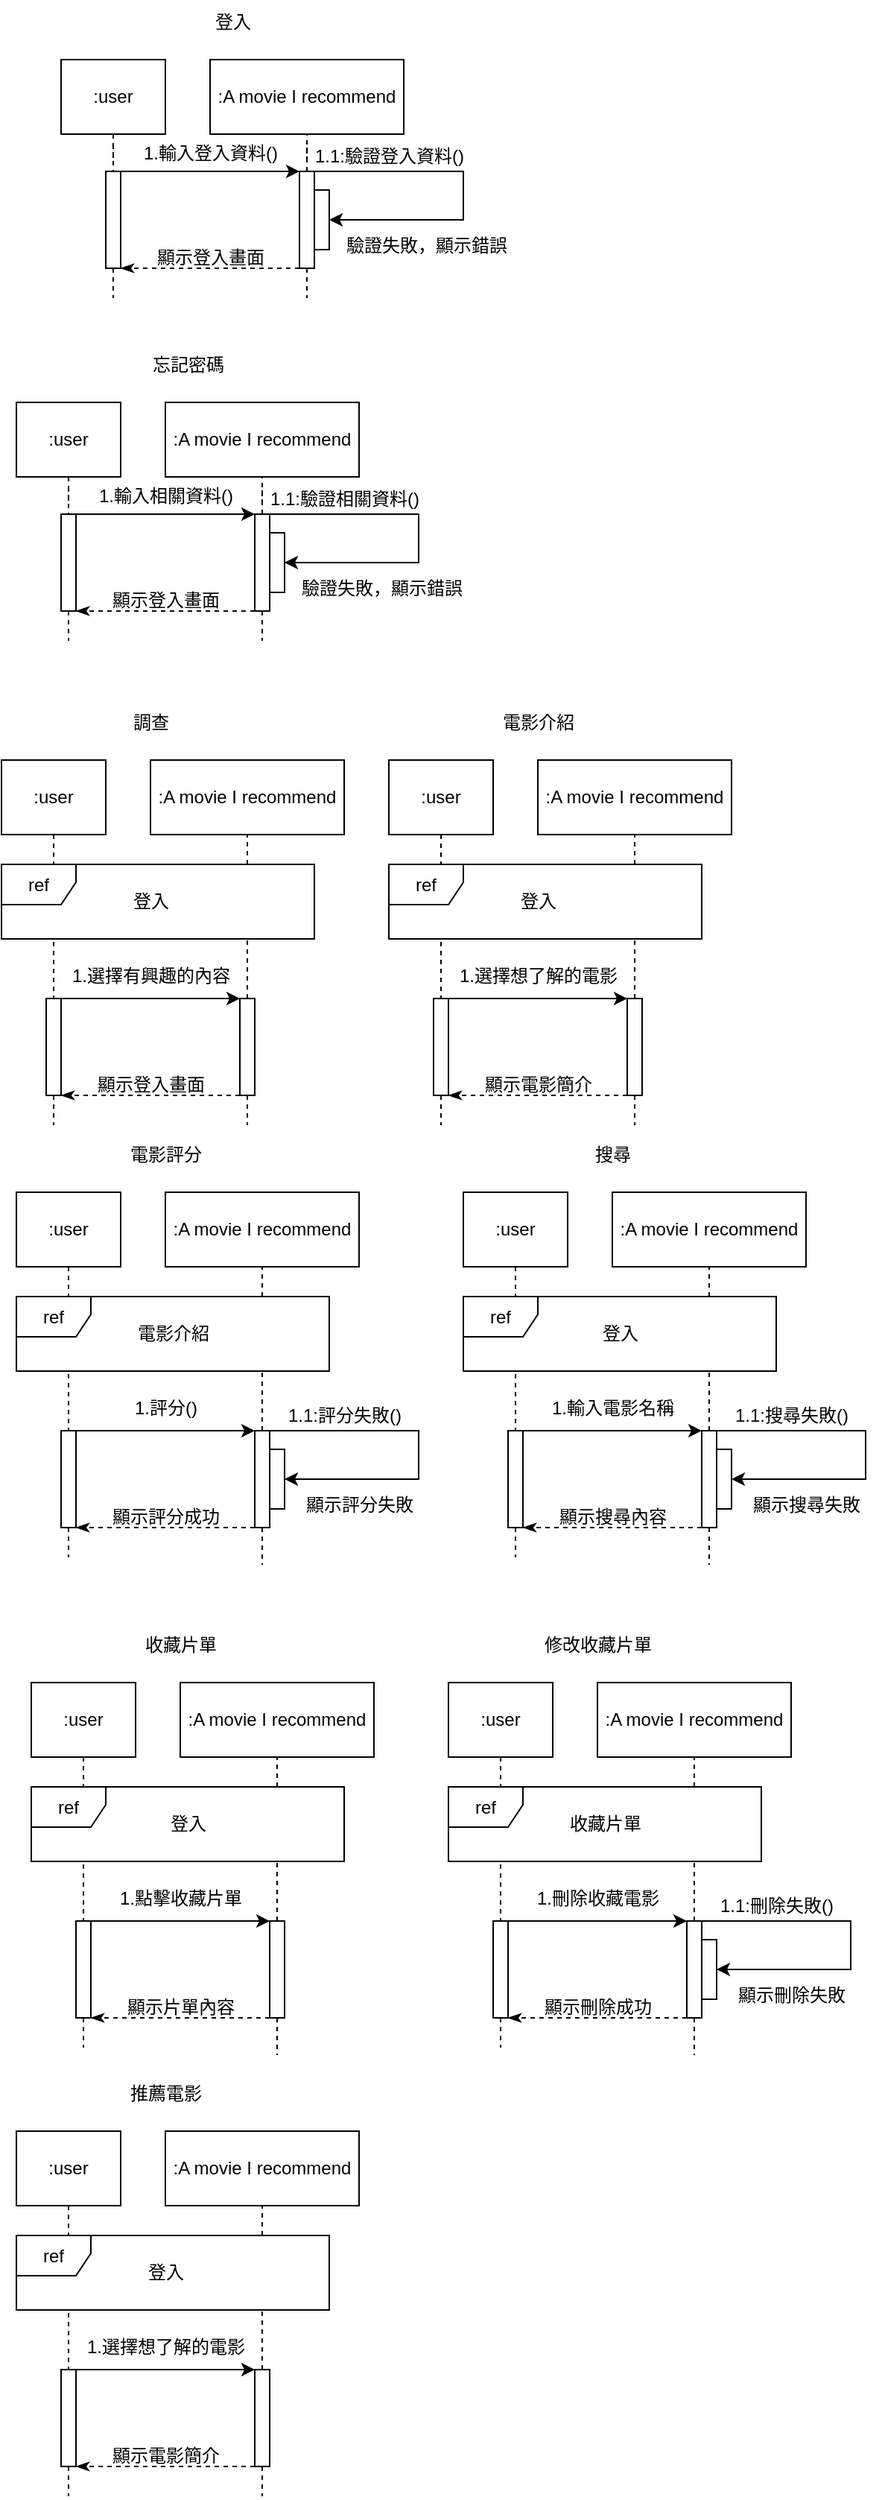 <mxfile version="21.2.9" type="device">
  <diagram name="第 1 页" id="RPAbgYyNTBZNZ0dmnmit">
    <mxGraphModel dx="794" dy="365" grid="1" gridSize="10" guides="1" tooltips="1" connect="1" arrows="1" fold="1" page="1" pageScale="1" pageWidth="827" pageHeight="1169" background="#ffffff" math="0" shadow="0">
      <root>
        <mxCell id="0" />
        <mxCell id="1" parent="0" />
        <mxCell id="z5NDuvWsWO1-TL54TPpJ-6" value="" style="edgeStyle=orthogonalEdgeStyle;rounded=0;orthogonalLoop=1;jettySize=auto;html=1;dashed=1;endArrow=none;endFill=0;" parent="1" source="z5NDuvWsWO1-TL54TPpJ-1" target="z5NDuvWsWO1-TL54TPpJ-5" edge="1">
          <mxGeometry relative="1" as="geometry" />
        </mxCell>
        <mxCell id="z5NDuvWsWO1-TL54TPpJ-1" value=":user" style="rounded=0;whiteSpace=wrap;html=1;" parent="1" vertex="1">
          <mxGeometry x="210" y="120" width="70" height="50" as="geometry" />
        </mxCell>
        <mxCell id="z5NDuvWsWO1-TL54TPpJ-4" value=":A movie I recommend" style="rounded=0;whiteSpace=wrap;html=1;" parent="1" vertex="1">
          <mxGeometry x="310" y="120" width="130" height="50" as="geometry" />
        </mxCell>
        <mxCell id="z5NDuvWsWO1-TL54TPpJ-10" value="" style="edgeStyle=orthogonalEdgeStyle;rounded=0;orthogonalLoop=1;jettySize=auto;html=1;dashed=1;endArrow=none;endFill=0;" parent="1" source="z5NDuvWsWO1-TL54TPpJ-5" edge="1">
          <mxGeometry relative="1" as="geometry">
            <mxPoint x="245" y="280" as="targetPoint" />
          </mxGeometry>
        </mxCell>
        <mxCell id="z5NDuvWsWO1-TL54TPpJ-14" style="edgeStyle=orthogonalEdgeStyle;rounded=0;orthogonalLoop=1;jettySize=auto;html=1;exitX=1;exitY=0;exitDx=0;exitDy=0;entryX=0;entryY=0;entryDx=0;entryDy=0;" parent="1" source="z5NDuvWsWO1-TL54TPpJ-5" target="z5NDuvWsWO1-TL54TPpJ-12" edge="1">
          <mxGeometry relative="1" as="geometry">
            <Array as="points">
              <mxPoint x="310" y="195" />
              <mxPoint x="310" y="195" />
            </Array>
          </mxGeometry>
        </mxCell>
        <mxCell id="z5NDuvWsWO1-TL54TPpJ-5" value="" style="rounded=0;whiteSpace=wrap;html=1;" parent="1" vertex="1">
          <mxGeometry x="240" y="195" width="10" height="65" as="geometry" />
        </mxCell>
        <mxCell id="z5NDuvWsWO1-TL54TPpJ-11" value="" style="edgeStyle=orthogonalEdgeStyle;rounded=0;orthogonalLoop=1;jettySize=auto;html=1;dashed=1;endArrow=none;endFill=0;" parent="1" source="z5NDuvWsWO1-TL54TPpJ-12" edge="1">
          <mxGeometry relative="1" as="geometry">
            <mxPoint x="375" y="280" as="targetPoint" />
          </mxGeometry>
        </mxCell>
        <mxCell id="z5NDuvWsWO1-TL54TPpJ-13" value="" style="edgeStyle=orthogonalEdgeStyle;rounded=0;orthogonalLoop=1;jettySize=auto;html=1;dashed=1;endArrow=none;endFill=0;" parent="1" source="z5NDuvWsWO1-TL54TPpJ-12" target="z5NDuvWsWO1-TL54TPpJ-4" edge="1">
          <mxGeometry relative="1" as="geometry" />
        </mxCell>
        <mxCell id="z5NDuvWsWO1-TL54TPpJ-18" style="edgeStyle=orthogonalEdgeStyle;rounded=0;orthogonalLoop=1;jettySize=auto;html=1;exitX=1;exitY=0;exitDx=0;exitDy=0;entryX=1;entryY=0.5;entryDx=0;entryDy=0;" parent="1" source="z5NDuvWsWO1-TL54TPpJ-12" target="z5NDuvWsWO1-TL54TPpJ-17" edge="1">
          <mxGeometry relative="1" as="geometry">
            <Array as="points">
              <mxPoint x="480" y="195" />
              <mxPoint x="480" y="228" />
            </Array>
          </mxGeometry>
        </mxCell>
        <mxCell id="z5NDuvWsWO1-TL54TPpJ-21" style="edgeStyle=orthogonalEdgeStyle;rounded=0;orthogonalLoop=1;jettySize=auto;html=1;exitX=0;exitY=1;exitDx=0;exitDy=0;entryX=1;entryY=1;entryDx=0;entryDy=0;dashed=1;endArrow=classicThin;endFill=1;" parent="1" source="z5NDuvWsWO1-TL54TPpJ-12" target="z5NDuvWsWO1-TL54TPpJ-5" edge="1">
          <mxGeometry relative="1" as="geometry">
            <mxPoint x="270.0" y="330" as="sourcePoint" />
            <Array as="points">
              <mxPoint x="320" y="260" />
              <mxPoint x="320" y="260" />
            </Array>
          </mxGeometry>
        </mxCell>
        <mxCell id="z5NDuvWsWO1-TL54TPpJ-12" value="" style="rounded=0;whiteSpace=wrap;html=1;" parent="1" vertex="1">
          <mxGeometry x="370" y="195" width="10" height="65" as="geometry" />
        </mxCell>
        <mxCell id="z5NDuvWsWO1-TL54TPpJ-16" value="1.輸入登入資料()" style="text;html=1;align=center;verticalAlign=middle;resizable=0;points=[];autosize=1;strokeColor=none;fillColor=none;" parent="1" vertex="1">
          <mxGeometry x="255" y="168" width="110" height="30" as="geometry" />
        </mxCell>
        <mxCell id="z5NDuvWsWO1-TL54TPpJ-17" value="" style="rounded=0;whiteSpace=wrap;html=1;" parent="1" vertex="1">
          <mxGeometry x="380" y="207.5" width="10" height="40" as="geometry" />
        </mxCell>
        <mxCell id="z5NDuvWsWO1-TL54TPpJ-19" value="1.1:驗證登入資料()" style="text;html=1;align=center;verticalAlign=middle;resizable=0;points=[];autosize=1;strokeColor=none;fillColor=none;" parent="1" vertex="1">
          <mxGeometry x="370" y="170" width="120" height="30" as="geometry" />
        </mxCell>
        <mxCell id="z5NDuvWsWO1-TL54TPpJ-20" value="驗證失敗，顯示錯誤" style="text;html=1;align=center;verticalAlign=middle;resizable=0;points=[];autosize=1;strokeColor=none;fillColor=none;" parent="1" vertex="1">
          <mxGeometry x="390" y="230" width="130" height="30" as="geometry" />
        </mxCell>
        <mxCell id="z5NDuvWsWO1-TL54TPpJ-25" value="顯示登入畫面" style="text;html=1;align=center;verticalAlign=middle;resizable=0;points=[];autosize=1;strokeColor=none;fillColor=none;" parent="1" vertex="1">
          <mxGeometry x="260" y="238" width="100" height="30" as="geometry" />
        </mxCell>
        <mxCell id="z5NDuvWsWO1-TL54TPpJ-26" value="登入" style="text;html=1;align=center;verticalAlign=middle;resizable=0;points=[];autosize=1;strokeColor=none;fillColor=none;" parent="1" vertex="1">
          <mxGeometry x="300" y="80" width="50" height="30" as="geometry" />
        </mxCell>
        <mxCell id="z5NDuvWsWO1-TL54TPpJ-27" value="" style="edgeStyle=orthogonalEdgeStyle;rounded=0;orthogonalLoop=1;jettySize=auto;html=1;dashed=1;endArrow=none;endFill=0;" parent="1" source="z5NDuvWsWO1-TL54TPpJ-28" target="z5NDuvWsWO1-TL54TPpJ-32" edge="1">
          <mxGeometry relative="1" as="geometry" />
        </mxCell>
        <mxCell id="z5NDuvWsWO1-TL54TPpJ-28" value=":user" style="rounded=0;whiteSpace=wrap;html=1;" parent="1" vertex="1">
          <mxGeometry x="180" y="350" width="70" height="50" as="geometry" />
        </mxCell>
        <mxCell id="z5NDuvWsWO1-TL54TPpJ-29" value=":A movie I recommend" style="rounded=0;whiteSpace=wrap;html=1;" parent="1" vertex="1">
          <mxGeometry x="280" y="350" width="130" height="50" as="geometry" />
        </mxCell>
        <mxCell id="z5NDuvWsWO1-TL54TPpJ-30" value="" style="edgeStyle=orthogonalEdgeStyle;rounded=0;orthogonalLoop=1;jettySize=auto;html=1;dashed=1;endArrow=none;endFill=0;" parent="1" source="z5NDuvWsWO1-TL54TPpJ-32" edge="1">
          <mxGeometry relative="1" as="geometry">
            <mxPoint x="215" y="510" as="targetPoint" />
          </mxGeometry>
        </mxCell>
        <mxCell id="z5NDuvWsWO1-TL54TPpJ-31" style="edgeStyle=orthogonalEdgeStyle;rounded=0;orthogonalLoop=1;jettySize=auto;html=1;exitX=1;exitY=0;exitDx=0;exitDy=0;entryX=0;entryY=0;entryDx=0;entryDy=0;" parent="1" source="z5NDuvWsWO1-TL54TPpJ-32" target="z5NDuvWsWO1-TL54TPpJ-37" edge="1">
          <mxGeometry relative="1" as="geometry">
            <Array as="points">
              <mxPoint x="280" y="425" />
              <mxPoint x="280" y="425" />
            </Array>
          </mxGeometry>
        </mxCell>
        <mxCell id="z5NDuvWsWO1-TL54TPpJ-32" value="" style="rounded=0;whiteSpace=wrap;html=1;" parent="1" vertex="1">
          <mxGeometry x="210" y="425" width="10" height="65" as="geometry" />
        </mxCell>
        <mxCell id="z5NDuvWsWO1-TL54TPpJ-33" value="" style="edgeStyle=orthogonalEdgeStyle;rounded=0;orthogonalLoop=1;jettySize=auto;html=1;dashed=1;endArrow=none;endFill=0;" parent="1" source="z5NDuvWsWO1-TL54TPpJ-37" edge="1">
          <mxGeometry relative="1" as="geometry">
            <mxPoint x="345" y="510" as="targetPoint" />
          </mxGeometry>
        </mxCell>
        <mxCell id="z5NDuvWsWO1-TL54TPpJ-34" value="" style="edgeStyle=orthogonalEdgeStyle;rounded=0;orthogonalLoop=1;jettySize=auto;html=1;dashed=1;endArrow=none;endFill=0;" parent="1" source="z5NDuvWsWO1-TL54TPpJ-37" target="z5NDuvWsWO1-TL54TPpJ-29" edge="1">
          <mxGeometry relative="1" as="geometry" />
        </mxCell>
        <mxCell id="z5NDuvWsWO1-TL54TPpJ-35" style="edgeStyle=orthogonalEdgeStyle;rounded=0;orthogonalLoop=1;jettySize=auto;html=1;exitX=1;exitY=0;exitDx=0;exitDy=0;entryX=1;entryY=0.5;entryDx=0;entryDy=0;" parent="1" source="z5NDuvWsWO1-TL54TPpJ-37" target="z5NDuvWsWO1-TL54TPpJ-39" edge="1">
          <mxGeometry relative="1" as="geometry">
            <Array as="points">
              <mxPoint x="450" y="425" />
              <mxPoint x="450" y="458" />
            </Array>
          </mxGeometry>
        </mxCell>
        <mxCell id="z5NDuvWsWO1-TL54TPpJ-36" style="edgeStyle=orthogonalEdgeStyle;rounded=0;orthogonalLoop=1;jettySize=auto;html=1;exitX=0;exitY=1;exitDx=0;exitDy=0;entryX=1;entryY=1;entryDx=0;entryDy=0;dashed=1;endArrow=classicThin;endFill=1;" parent="1" source="z5NDuvWsWO1-TL54TPpJ-37" target="z5NDuvWsWO1-TL54TPpJ-32" edge="1">
          <mxGeometry relative="1" as="geometry">
            <mxPoint x="240.0" y="560" as="sourcePoint" />
            <Array as="points">
              <mxPoint x="290" y="490" />
              <mxPoint x="290" y="490" />
            </Array>
          </mxGeometry>
        </mxCell>
        <mxCell id="z5NDuvWsWO1-TL54TPpJ-37" value="" style="rounded=0;whiteSpace=wrap;html=1;" parent="1" vertex="1">
          <mxGeometry x="340" y="425" width="10" height="65" as="geometry" />
        </mxCell>
        <mxCell id="z5NDuvWsWO1-TL54TPpJ-38" value="1.輸入相關資料()" style="text;html=1;align=center;verticalAlign=middle;resizable=0;points=[];autosize=1;strokeColor=none;fillColor=none;" parent="1" vertex="1">
          <mxGeometry x="225" y="398" width="110" height="30" as="geometry" />
        </mxCell>
        <mxCell id="z5NDuvWsWO1-TL54TPpJ-39" value="" style="rounded=0;whiteSpace=wrap;html=1;" parent="1" vertex="1">
          <mxGeometry x="350" y="437.5" width="10" height="40" as="geometry" />
        </mxCell>
        <mxCell id="z5NDuvWsWO1-TL54TPpJ-40" value="1.1:驗證相關資料()" style="text;html=1;align=center;verticalAlign=middle;resizable=0;points=[];autosize=1;strokeColor=none;fillColor=none;" parent="1" vertex="1">
          <mxGeometry x="340" y="400" width="120" height="30" as="geometry" />
        </mxCell>
        <mxCell id="z5NDuvWsWO1-TL54TPpJ-41" value="驗證失敗，顯示錯誤" style="text;html=1;align=center;verticalAlign=middle;resizable=0;points=[];autosize=1;strokeColor=none;fillColor=none;" parent="1" vertex="1">
          <mxGeometry x="360" y="460" width="130" height="30" as="geometry" />
        </mxCell>
        <mxCell id="z5NDuvWsWO1-TL54TPpJ-42" value="顯示登入畫面" style="text;html=1;align=center;verticalAlign=middle;resizable=0;points=[];autosize=1;strokeColor=none;fillColor=none;" parent="1" vertex="1">
          <mxGeometry x="230" y="468" width="100" height="30" as="geometry" />
        </mxCell>
        <mxCell id="z5NDuvWsWO1-TL54TPpJ-43" value="忘記密碼" style="text;html=1;align=center;verticalAlign=middle;resizable=0;points=[];autosize=1;strokeColor=none;fillColor=none;" parent="1" vertex="1">
          <mxGeometry x="260" y="310" width="70" height="30" as="geometry" />
        </mxCell>
        <mxCell id="z5NDuvWsWO1-TL54TPpJ-44" value="" style="edgeStyle=orthogonalEdgeStyle;rounded=0;orthogonalLoop=1;jettySize=auto;html=1;dashed=1;endArrow=none;endFill=0;" parent="1" source="z5NDuvWsWO1-TL54TPpJ-45" target="z5NDuvWsWO1-TL54TPpJ-49" edge="1">
          <mxGeometry relative="1" as="geometry" />
        </mxCell>
        <mxCell id="z5NDuvWsWO1-TL54TPpJ-45" value=":user" style="rounded=0;whiteSpace=wrap;html=1;" parent="1" vertex="1">
          <mxGeometry x="170" y="590" width="70" height="50" as="geometry" />
        </mxCell>
        <mxCell id="z5NDuvWsWO1-TL54TPpJ-46" value=":A movie I recommend" style="rounded=0;whiteSpace=wrap;html=1;" parent="1" vertex="1">
          <mxGeometry x="270" y="590" width="130" height="50" as="geometry" />
        </mxCell>
        <mxCell id="z5NDuvWsWO1-TL54TPpJ-47" value="" style="edgeStyle=orthogonalEdgeStyle;rounded=0;orthogonalLoop=1;jettySize=auto;html=1;dashed=1;endArrow=none;endFill=0;" parent="1" source="z5NDuvWsWO1-TL54TPpJ-49" edge="1">
          <mxGeometry relative="1" as="geometry">
            <mxPoint x="205" y="835" as="targetPoint" />
          </mxGeometry>
        </mxCell>
        <mxCell id="z5NDuvWsWO1-TL54TPpJ-48" style="edgeStyle=orthogonalEdgeStyle;rounded=0;orthogonalLoop=1;jettySize=auto;html=1;exitX=1;exitY=0;exitDx=0;exitDy=0;entryX=0;entryY=0;entryDx=0;entryDy=0;" parent="1" source="z5NDuvWsWO1-TL54TPpJ-49" target="z5NDuvWsWO1-TL54TPpJ-54" edge="1">
          <mxGeometry relative="1" as="geometry">
            <Array as="points">
              <mxPoint x="270" y="750" />
              <mxPoint x="270" y="750" />
            </Array>
          </mxGeometry>
        </mxCell>
        <mxCell id="z5NDuvWsWO1-TL54TPpJ-49" value="" style="rounded=0;whiteSpace=wrap;html=1;" parent="1" vertex="1">
          <mxGeometry x="200" y="750" width="10" height="65" as="geometry" />
        </mxCell>
        <mxCell id="z5NDuvWsWO1-TL54TPpJ-50" value="" style="edgeStyle=orthogonalEdgeStyle;rounded=0;orthogonalLoop=1;jettySize=auto;html=1;dashed=1;endArrow=none;endFill=0;" parent="1" source="z5NDuvWsWO1-TL54TPpJ-54" edge="1">
          <mxGeometry relative="1" as="geometry">
            <mxPoint x="335" y="835" as="targetPoint" />
          </mxGeometry>
        </mxCell>
        <mxCell id="z5NDuvWsWO1-TL54TPpJ-51" value="" style="edgeStyle=orthogonalEdgeStyle;rounded=0;orthogonalLoop=1;jettySize=auto;html=1;dashed=1;endArrow=none;endFill=0;" parent="1" source="z5NDuvWsWO1-TL54TPpJ-54" target="z5NDuvWsWO1-TL54TPpJ-46" edge="1">
          <mxGeometry relative="1" as="geometry" />
        </mxCell>
        <mxCell id="z5NDuvWsWO1-TL54TPpJ-53" style="edgeStyle=orthogonalEdgeStyle;rounded=0;orthogonalLoop=1;jettySize=auto;html=1;exitX=0;exitY=1;exitDx=0;exitDy=0;entryX=1;entryY=1;entryDx=0;entryDy=0;dashed=1;endArrow=classicThin;endFill=1;" parent="1" source="z5NDuvWsWO1-TL54TPpJ-54" target="z5NDuvWsWO1-TL54TPpJ-49" edge="1">
          <mxGeometry relative="1" as="geometry">
            <mxPoint x="230.0" y="885" as="sourcePoint" />
            <Array as="points">
              <mxPoint x="280" y="815" />
              <mxPoint x="280" y="815" />
            </Array>
          </mxGeometry>
        </mxCell>
        <mxCell id="z5NDuvWsWO1-TL54TPpJ-54" value="" style="rounded=0;whiteSpace=wrap;html=1;" parent="1" vertex="1">
          <mxGeometry x="330" y="750" width="10" height="65" as="geometry" />
        </mxCell>
        <mxCell id="z5NDuvWsWO1-TL54TPpJ-55" value="1.選擇有興趣的內容" style="text;html=1;align=center;verticalAlign=middle;resizable=0;points=[];autosize=1;strokeColor=none;fillColor=none;" parent="1" vertex="1">
          <mxGeometry x="205" y="720" width="130" height="30" as="geometry" />
        </mxCell>
        <mxCell id="z5NDuvWsWO1-TL54TPpJ-59" value="顯示登入畫面" style="text;html=1;align=center;verticalAlign=middle;resizable=0;points=[];autosize=1;strokeColor=none;fillColor=none;" parent="1" vertex="1">
          <mxGeometry x="220" y="793" width="100" height="30" as="geometry" />
        </mxCell>
        <mxCell id="z5NDuvWsWO1-TL54TPpJ-60" value="調查" style="text;html=1;align=center;verticalAlign=middle;resizable=0;points=[];autosize=1;strokeColor=none;fillColor=none;" parent="1" vertex="1">
          <mxGeometry x="245" y="550" width="50" height="30" as="geometry" />
        </mxCell>
        <mxCell id="z5NDuvWsWO1-TL54TPpJ-62" value="ref" style="shape=umlFrame;whiteSpace=wrap;html=1;pointerEvents=0;shadow=0;gradientColor=none;fillStyle=auto;fillColor=default;labelBackgroundColor=default;labelBorderColor=none;width=50;height=27;swimlaneFillColor=default;" parent="1" vertex="1">
          <mxGeometry x="170" y="660" width="210" height="50" as="geometry" />
        </mxCell>
        <mxCell id="z5NDuvWsWO1-TL54TPpJ-65" value="登入" style="text;html=1;align=center;verticalAlign=middle;resizable=0;points=[];autosize=1;strokeColor=none;fillColor=none;" parent="1" vertex="1">
          <mxGeometry x="245" y="670" width="50" height="30" as="geometry" />
        </mxCell>
        <mxCell id="z5NDuvWsWO1-TL54TPpJ-66" value="" style="edgeStyle=orthogonalEdgeStyle;rounded=0;orthogonalLoop=1;jettySize=auto;html=1;dashed=1;endArrow=none;endFill=0;" parent="1" source="z5NDuvWsWO1-TL54TPpJ-67" target="z5NDuvWsWO1-TL54TPpJ-71" edge="1">
          <mxGeometry relative="1" as="geometry" />
        </mxCell>
        <mxCell id="z5NDuvWsWO1-TL54TPpJ-67" value=":user" style="rounded=0;whiteSpace=wrap;html=1;" parent="1" vertex="1">
          <mxGeometry x="430" y="590" width="70" height="50" as="geometry" />
        </mxCell>
        <mxCell id="z5NDuvWsWO1-TL54TPpJ-68" value=":A movie I recommend" style="rounded=0;whiteSpace=wrap;html=1;" parent="1" vertex="1">
          <mxGeometry x="530" y="590" width="130" height="50" as="geometry" />
        </mxCell>
        <mxCell id="z5NDuvWsWO1-TL54TPpJ-69" value="" style="edgeStyle=orthogonalEdgeStyle;rounded=0;orthogonalLoop=1;jettySize=auto;html=1;dashed=1;endArrow=none;endFill=0;" parent="1" source="z5NDuvWsWO1-TL54TPpJ-71" edge="1">
          <mxGeometry relative="1" as="geometry">
            <mxPoint x="465" y="835" as="targetPoint" />
          </mxGeometry>
        </mxCell>
        <mxCell id="z5NDuvWsWO1-TL54TPpJ-70" style="edgeStyle=orthogonalEdgeStyle;rounded=0;orthogonalLoop=1;jettySize=auto;html=1;exitX=1;exitY=0;exitDx=0;exitDy=0;entryX=0;entryY=0;entryDx=0;entryDy=0;" parent="1" source="z5NDuvWsWO1-TL54TPpJ-71" target="z5NDuvWsWO1-TL54TPpJ-75" edge="1">
          <mxGeometry relative="1" as="geometry">
            <Array as="points">
              <mxPoint x="530" y="750" />
              <mxPoint x="530" y="750" />
            </Array>
          </mxGeometry>
        </mxCell>
        <mxCell id="z5NDuvWsWO1-TL54TPpJ-71" value="" style="rounded=0;whiteSpace=wrap;html=1;" parent="1" vertex="1">
          <mxGeometry x="460" y="750" width="10" height="65" as="geometry" />
        </mxCell>
        <mxCell id="z5NDuvWsWO1-TL54TPpJ-72" value="" style="edgeStyle=orthogonalEdgeStyle;rounded=0;orthogonalLoop=1;jettySize=auto;html=1;dashed=1;endArrow=none;endFill=0;" parent="1" source="z5NDuvWsWO1-TL54TPpJ-75" edge="1">
          <mxGeometry relative="1" as="geometry">
            <mxPoint x="595" y="835" as="targetPoint" />
          </mxGeometry>
        </mxCell>
        <mxCell id="z5NDuvWsWO1-TL54TPpJ-73" value="" style="edgeStyle=orthogonalEdgeStyle;rounded=0;orthogonalLoop=1;jettySize=auto;html=1;dashed=1;endArrow=none;endFill=0;" parent="1" source="z5NDuvWsWO1-TL54TPpJ-75" target="z5NDuvWsWO1-TL54TPpJ-68" edge="1">
          <mxGeometry relative="1" as="geometry" />
        </mxCell>
        <mxCell id="z5NDuvWsWO1-TL54TPpJ-74" style="edgeStyle=orthogonalEdgeStyle;rounded=0;orthogonalLoop=1;jettySize=auto;html=1;exitX=0;exitY=1;exitDx=0;exitDy=0;entryX=1;entryY=1;entryDx=0;entryDy=0;dashed=1;endArrow=classicThin;endFill=1;" parent="1" source="z5NDuvWsWO1-TL54TPpJ-75" target="z5NDuvWsWO1-TL54TPpJ-71" edge="1">
          <mxGeometry relative="1" as="geometry">
            <mxPoint x="490.0" y="885" as="sourcePoint" />
            <Array as="points">
              <mxPoint x="540" y="815" />
              <mxPoint x="540" y="815" />
            </Array>
          </mxGeometry>
        </mxCell>
        <mxCell id="z5NDuvWsWO1-TL54TPpJ-75" value="" style="rounded=0;whiteSpace=wrap;html=1;" parent="1" vertex="1">
          <mxGeometry x="590" y="750" width="10" height="65" as="geometry" />
        </mxCell>
        <mxCell id="z5NDuvWsWO1-TL54TPpJ-76" value="1.選擇想了解的電影" style="text;html=1;align=center;verticalAlign=middle;resizable=0;points=[];autosize=1;strokeColor=none;fillColor=none;" parent="1" vertex="1">
          <mxGeometry x="465" y="720" width="130" height="30" as="geometry" />
        </mxCell>
        <mxCell id="z5NDuvWsWO1-TL54TPpJ-77" value="顯示電影簡介" style="text;html=1;align=center;verticalAlign=middle;resizable=0;points=[];autosize=1;strokeColor=none;fillColor=none;" parent="1" vertex="1">
          <mxGeometry x="480" y="793" width="100" height="30" as="geometry" />
        </mxCell>
        <mxCell id="z5NDuvWsWO1-TL54TPpJ-78" value="電影介紹" style="text;html=1;align=center;verticalAlign=middle;resizable=0;points=[];autosize=1;strokeColor=none;fillColor=none;" parent="1" vertex="1">
          <mxGeometry x="495" y="550" width="70" height="30" as="geometry" />
        </mxCell>
        <mxCell id="z5NDuvWsWO1-TL54TPpJ-79" value="ref" style="shape=umlFrame;whiteSpace=wrap;html=1;pointerEvents=0;shadow=0;gradientColor=none;fillStyle=auto;fillColor=default;labelBackgroundColor=default;labelBorderColor=none;width=50;height=27;swimlaneFillColor=default;" parent="1" vertex="1">
          <mxGeometry x="430" y="660" width="210" height="50" as="geometry" />
        </mxCell>
        <mxCell id="z5NDuvWsWO1-TL54TPpJ-80" value="登入" style="text;html=1;align=center;verticalAlign=middle;resizable=0;points=[];autosize=1;strokeColor=none;fillColor=none;" parent="1" vertex="1">
          <mxGeometry x="505" y="670" width="50" height="30" as="geometry" />
        </mxCell>
        <mxCell id="z5NDuvWsWO1-TL54TPpJ-81" value="" style="edgeStyle=orthogonalEdgeStyle;rounded=0;orthogonalLoop=1;jettySize=auto;html=1;dashed=1;endArrow=none;endFill=0;" parent="1" source="z5NDuvWsWO1-TL54TPpJ-82" target="z5NDuvWsWO1-TL54TPpJ-86" edge="1">
          <mxGeometry relative="1" as="geometry" />
        </mxCell>
        <mxCell id="z5NDuvWsWO1-TL54TPpJ-82" value=":user" style="rounded=0;whiteSpace=wrap;html=1;" parent="1" vertex="1">
          <mxGeometry x="180" y="880" width="70" height="50" as="geometry" />
        </mxCell>
        <mxCell id="z5NDuvWsWO1-TL54TPpJ-83" value=":A movie I recommend" style="rounded=0;whiteSpace=wrap;html=1;" parent="1" vertex="1">
          <mxGeometry x="280" y="880" width="130" height="50" as="geometry" />
        </mxCell>
        <mxCell id="z5NDuvWsWO1-TL54TPpJ-84" value="" style="edgeStyle=orthogonalEdgeStyle;rounded=0;orthogonalLoop=1;jettySize=auto;html=1;dashed=1;endArrow=none;endFill=0;" parent="1" source="z5NDuvWsWO1-TL54TPpJ-86" edge="1">
          <mxGeometry relative="1" as="geometry">
            <mxPoint x="215" y="1125" as="targetPoint" />
          </mxGeometry>
        </mxCell>
        <mxCell id="z5NDuvWsWO1-TL54TPpJ-85" style="edgeStyle=orthogonalEdgeStyle;rounded=0;orthogonalLoop=1;jettySize=auto;html=1;exitX=1;exitY=0;exitDx=0;exitDy=0;entryX=0;entryY=0;entryDx=0;entryDy=0;" parent="1" source="z5NDuvWsWO1-TL54TPpJ-86" target="z5NDuvWsWO1-TL54TPpJ-90" edge="1">
          <mxGeometry relative="1" as="geometry">
            <Array as="points">
              <mxPoint x="280" y="1040" />
              <mxPoint x="280" y="1040" />
            </Array>
          </mxGeometry>
        </mxCell>
        <mxCell id="z5NDuvWsWO1-TL54TPpJ-86" value="" style="rounded=0;whiteSpace=wrap;html=1;" parent="1" vertex="1">
          <mxGeometry x="210" y="1040" width="10" height="65" as="geometry" />
        </mxCell>
        <mxCell id="z5NDuvWsWO1-TL54TPpJ-87" value="" style="edgeStyle=orthogonalEdgeStyle;rounded=0;orthogonalLoop=1;jettySize=auto;html=1;dashed=1;endArrow=none;endFill=0;" parent="1" source="z5NDuvWsWO1-TL54TPpJ-90" edge="1">
          <mxGeometry relative="1" as="geometry">
            <mxPoint x="345" y="1130" as="targetPoint" />
          </mxGeometry>
        </mxCell>
        <mxCell id="z5NDuvWsWO1-TL54TPpJ-88" value="" style="edgeStyle=orthogonalEdgeStyle;rounded=0;orthogonalLoop=1;jettySize=auto;html=1;dashed=1;endArrow=none;endFill=0;" parent="1" source="z5NDuvWsWO1-TL54TPpJ-90" target="z5NDuvWsWO1-TL54TPpJ-83" edge="1">
          <mxGeometry relative="1" as="geometry">
            <Array as="points">
              <mxPoint x="345" y="990" />
              <mxPoint x="345" y="990" />
            </Array>
          </mxGeometry>
        </mxCell>
        <mxCell id="z5NDuvWsWO1-TL54TPpJ-89" style="edgeStyle=orthogonalEdgeStyle;rounded=0;orthogonalLoop=1;jettySize=auto;html=1;exitX=0;exitY=1;exitDx=0;exitDy=0;entryX=1;entryY=1;entryDx=0;entryDy=0;dashed=1;endArrow=classicThin;endFill=1;" parent="1" source="z5NDuvWsWO1-TL54TPpJ-90" target="z5NDuvWsWO1-TL54TPpJ-86" edge="1">
          <mxGeometry relative="1" as="geometry">
            <mxPoint x="240.0" y="1175" as="sourcePoint" />
            <Array as="points">
              <mxPoint x="290" y="1105" />
              <mxPoint x="290" y="1105" />
            </Array>
          </mxGeometry>
        </mxCell>
        <mxCell id="z5NDuvWsWO1-TL54TPpJ-90" value="" style="rounded=0;whiteSpace=wrap;html=1;" parent="1" vertex="1">
          <mxGeometry x="340" y="1040" width="10" height="65" as="geometry" />
        </mxCell>
        <mxCell id="z5NDuvWsWO1-TL54TPpJ-91" value="1.評分()" style="text;html=1;align=center;verticalAlign=middle;resizable=0;points=[];autosize=1;strokeColor=none;fillColor=none;" parent="1" vertex="1">
          <mxGeometry x="245" y="1010" width="70" height="30" as="geometry" />
        </mxCell>
        <mxCell id="z5NDuvWsWO1-TL54TPpJ-92" value="顯示評分成功" style="text;html=1;align=center;verticalAlign=middle;resizable=0;points=[];autosize=1;strokeColor=none;fillColor=none;" parent="1" vertex="1">
          <mxGeometry x="230" y="1083" width="100" height="30" as="geometry" />
        </mxCell>
        <mxCell id="z5NDuvWsWO1-TL54TPpJ-93" value="電影評分" style="text;html=1;align=center;verticalAlign=middle;resizable=0;points=[];autosize=1;strokeColor=none;fillColor=none;" parent="1" vertex="1">
          <mxGeometry x="245" y="840" width="70" height="30" as="geometry" />
        </mxCell>
        <mxCell id="z5NDuvWsWO1-TL54TPpJ-94" value="ref" style="shape=umlFrame;whiteSpace=wrap;html=1;pointerEvents=0;shadow=0;gradientColor=none;fillStyle=auto;fillColor=default;labelBackgroundColor=default;labelBorderColor=none;width=50;height=27;swimlaneFillColor=default;" parent="1" vertex="1">
          <mxGeometry x="180" y="950" width="210" height="50" as="geometry" />
        </mxCell>
        <mxCell id="z5NDuvWsWO1-TL54TPpJ-95" value="電影介紹" style="text;html=1;align=center;verticalAlign=middle;resizable=0;points=[];autosize=1;strokeColor=none;fillColor=none;" parent="1" vertex="1">
          <mxGeometry x="250" y="960" width="70" height="30" as="geometry" />
        </mxCell>
        <mxCell id="z5NDuvWsWO1-TL54TPpJ-98" style="edgeStyle=orthogonalEdgeStyle;rounded=0;orthogonalLoop=1;jettySize=auto;html=1;exitX=1;exitY=0;exitDx=0;exitDy=0;entryX=1;entryY=0.5;entryDx=0;entryDy=0;" parent="1" target="z5NDuvWsWO1-TL54TPpJ-99" edge="1">
          <mxGeometry relative="1" as="geometry">
            <Array as="points">
              <mxPoint x="450" y="1040" />
              <mxPoint x="450" y="1073" />
            </Array>
            <mxPoint x="350" y="1040" as="sourcePoint" />
          </mxGeometry>
        </mxCell>
        <mxCell id="z5NDuvWsWO1-TL54TPpJ-99" value="" style="rounded=0;whiteSpace=wrap;html=1;" parent="1" vertex="1">
          <mxGeometry x="350" y="1052.5" width="10" height="40" as="geometry" />
        </mxCell>
        <mxCell id="z5NDuvWsWO1-TL54TPpJ-100" value="1.1:評分失敗()" style="text;html=1;align=center;verticalAlign=middle;resizable=0;points=[];autosize=1;strokeColor=none;fillColor=none;" parent="1" vertex="1">
          <mxGeometry x="350" y="1015" width="100" height="30" as="geometry" />
        </mxCell>
        <mxCell id="z5NDuvWsWO1-TL54TPpJ-101" value="顯示評分失敗" style="text;html=1;align=center;verticalAlign=middle;resizable=0;points=[];autosize=1;strokeColor=none;fillColor=none;" parent="1" vertex="1">
          <mxGeometry x="360" y="1075" width="100" height="30" as="geometry" />
        </mxCell>
        <mxCell id="z5NDuvWsWO1-TL54TPpJ-140" value="" style="edgeStyle=orthogonalEdgeStyle;rounded=0;orthogonalLoop=1;jettySize=auto;html=1;dashed=1;endArrow=none;endFill=0;" parent="1" source="z5NDuvWsWO1-TL54TPpJ-141" target="z5NDuvWsWO1-TL54TPpJ-145" edge="1">
          <mxGeometry relative="1" as="geometry" />
        </mxCell>
        <mxCell id="z5NDuvWsWO1-TL54TPpJ-141" value=":user" style="rounded=0;whiteSpace=wrap;html=1;" parent="1" vertex="1">
          <mxGeometry x="480" y="880" width="70" height="50" as="geometry" />
        </mxCell>
        <mxCell id="z5NDuvWsWO1-TL54TPpJ-142" value=":A movie I recommend" style="rounded=0;whiteSpace=wrap;html=1;" parent="1" vertex="1">
          <mxGeometry x="580" y="880" width="130" height="50" as="geometry" />
        </mxCell>
        <mxCell id="z5NDuvWsWO1-TL54TPpJ-143" value="" style="edgeStyle=orthogonalEdgeStyle;rounded=0;orthogonalLoop=1;jettySize=auto;html=1;dashed=1;endArrow=none;endFill=0;" parent="1" source="z5NDuvWsWO1-TL54TPpJ-145" edge="1">
          <mxGeometry relative="1" as="geometry">
            <mxPoint x="515" y="1125" as="targetPoint" />
          </mxGeometry>
        </mxCell>
        <mxCell id="z5NDuvWsWO1-TL54TPpJ-144" style="edgeStyle=orthogonalEdgeStyle;rounded=0;orthogonalLoop=1;jettySize=auto;html=1;exitX=1;exitY=0;exitDx=0;exitDy=0;entryX=0;entryY=0;entryDx=0;entryDy=0;" parent="1" source="z5NDuvWsWO1-TL54TPpJ-145" target="z5NDuvWsWO1-TL54TPpJ-149" edge="1">
          <mxGeometry relative="1" as="geometry">
            <Array as="points">
              <mxPoint x="580" y="1040" />
              <mxPoint x="580" y="1040" />
            </Array>
          </mxGeometry>
        </mxCell>
        <mxCell id="z5NDuvWsWO1-TL54TPpJ-145" value="" style="rounded=0;whiteSpace=wrap;html=1;" parent="1" vertex="1">
          <mxGeometry x="510" y="1040" width="10" height="65" as="geometry" />
        </mxCell>
        <mxCell id="z5NDuvWsWO1-TL54TPpJ-146" value="" style="edgeStyle=orthogonalEdgeStyle;rounded=0;orthogonalLoop=1;jettySize=auto;html=1;dashed=1;endArrow=none;endFill=0;" parent="1" source="z5NDuvWsWO1-TL54TPpJ-149" edge="1">
          <mxGeometry relative="1" as="geometry">
            <mxPoint x="645" y="1130" as="targetPoint" />
          </mxGeometry>
        </mxCell>
        <mxCell id="z5NDuvWsWO1-TL54TPpJ-147" value="" style="edgeStyle=orthogonalEdgeStyle;rounded=0;orthogonalLoop=1;jettySize=auto;html=1;dashed=1;endArrow=none;endFill=0;" parent="1" source="z5NDuvWsWO1-TL54TPpJ-149" target="z5NDuvWsWO1-TL54TPpJ-142" edge="1">
          <mxGeometry relative="1" as="geometry">
            <Array as="points">
              <mxPoint x="645" y="990" />
              <mxPoint x="645" y="990" />
            </Array>
          </mxGeometry>
        </mxCell>
        <mxCell id="z5NDuvWsWO1-TL54TPpJ-148" style="edgeStyle=orthogonalEdgeStyle;rounded=0;orthogonalLoop=1;jettySize=auto;html=1;exitX=0;exitY=1;exitDx=0;exitDy=0;entryX=1;entryY=1;entryDx=0;entryDy=0;dashed=1;endArrow=classicThin;endFill=1;" parent="1" source="z5NDuvWsWO1-TL54TPpJ-149" target="z5NDuvWsWO1-TL54TPpJ-145" edge="1">
          <mxGeometry relative="1" as="geometry">
            <mxPoint x="540.0" y="1175" as="sourcePoint" />
            <Array as="points">
              <mxPoint x="590" y="1105" />
              <mxPoint x="590" y="1105" />
            </Array>
          </mxGeometry>
        </mxCell>
        <mxCell id="z5NDuvWsWO1-TL54TPpJ-149" value="" style="rounded=0;whiteSpace=wrap;html=1;" parent="1" vertex="1">
          <mxGeometry x="640" y="1040" width="10" height="65" as="geometry" />
        </mxCell>
        <mxCell id="z5NDuvWsWO1-TL54TPpJ-150" value="1.輸入電影名稱" style="text;html=1;align=center;verticalAlign=middle;resizable=0;points=[];autosize=1;strokeColor=none;fillColor=none;" parent="1" vertex="1">
          <mxGeometry x="525" y="1010" width="110" height="30" as="geometry" />
        </mxCell>
        <mxCell id="z5NDuvWsWO1-TL54TPpJ-151" value="顯示搜尋內容" style="text;html=1;align=center;verticalAlign=middle;resizable=0;points=[];autosize=1;strokeColor=none;fillColor=none;" parent="1" vertex="1">
          <mxGeometry x="530" y="1083" width="100" height="30" as="geometry" />
        </mxCell>
        <mxCell id="z5NDuvWsWO1-TL54TPpJ-152" value="搜尋" style="text;html=1;align=center;verticalAlign=middle;resizable=0;points=[];autosize=1;strokeColor=none;fillColor=none;" parent="1" vertex="1">
          <mxGeometry x="555" y="840" width="50" height="30" as="geometry" />
        </mxCell>
        <mxCell id="z5NDuvWsWO1-TL54TPpJ-153" value="ref" style="shape=umlFrame;whiteSpace=wrap;html=1;pointerEvents=0;shadow=0;gradientColor=none;fillStyle=auto;fillColor=default;labelBackgroundColor=default;labelBorderColor=none;width=50;height=27;swimlaneFillColor=default;" parent="1" vertex="1">
          <mxGeometry x="480" y="950" width="210" height="50" as="geometry" />
        </mxCell>
        <mxCell id="z5NDuvWsWO1-TL54TPpJ-154" value="登入" style="text;html=1;align=center;verticalAlign=middle;resizable=0;points=[];autosize=1;strokeColor=none;fillColor=none;" parent="1" vertex="1">
          <mxGeometry x="560" y="960" width="50" height="30" as="geometry" />
        </mxCell>
        <mxCell id="z5NDuvWsWO1-TL54TPpJ-155" style="edgeStyle=orthogonalEdgeStyle;rounded=0;orthogonalLoop=1;jettySize=auto;html=1;exitX=1;exitY=0;exitDx=0;exitDy=0;entryX=1;entryY=0.5;entryDx=0;entryDy=0;" parent="1" target="z5NDuvWsWO1-TL54TPpJ-156" edge="1">
          <mxGeometry relative="1" as="geometry">
            <Array as="points">
              <mxPoint x="750" y="1040" />
              <mxPoint x="750" y="1073" />
            </Array>
            <mxPoint x="650" y="1040" as="sourcePoint" />
          </mxGeometry>
        </mxCell>
        <mxCell id="z5NDuvWsWO1-TL54TPpJ-156" value="" style="rounded=0;whiteSpace=wrap;html=1;" parent="1" vertex="1">
          <mxGeometry x="650" y="1052.5" width="10" height="40" as="geometry" />
        </mxCell>
        <mxCell id="z5NDuvWsWO1-TL54TPpJ-157" value="1.1:搜尋失敗()" style="text;html=1;align=center;verticalAlign=middle;resizable=0;points=[];autosize=1;strokeColor=none;fillColor=none;" parent="1" vertex="1">
          <mxGeometry x="650" y="1015" width="100" height="30" as="geometry" />
        </mxCell>
        <mxCell id="z5NDuvWsWO1-TL54TPpJ-158" value="顯示搜尋失敗" style="text;html=1;align=center;verticalAlign=middle;resizable=0;points=[];autosize=1;strokeColor=none;fillColor=none;" parent="1" vertex="1">
          <mxGeometry x="660" y="1075" width="100" height="30" as="geometry" />
        </mxCell>
        <mxCell id="z5NDuvWsWO1-TL54TPpJ-159" value="" style="edgeStyle=orthogonalEdgeStyle;rounded=0;orthogonalLoop=1;jettySize=auto;html=1;dashed=1;endArrow=none;endFill=0;" parent="1" source="z5NDuvWsWO1-TL54TPpJ-160" target="z5NDuvWsWO1-TL54TPpJ-164" edge="1">
          <mxGeometry relative="1" as="geometry" />
        </mxCell>
        <mxCell id="z5NDuvWsWO1-TL54TPpJ-160" value=":user" style="rounded=0;whiteSpace=wrap;html=1;" parent="1" vertex="1">
          <mxGeometry x="190" y="1209" width="70" height="50" as="geometry" />
        </mxCell>
        <mxCell id="z5NDuvWsWO1-TL54TPpJ-161" value=":A movie I recommend" style="rounded=0;whiteSpace=wrap;html=1;" parent="1" vertex="1">
          <mxGeometry x="290" y="1209" width="130" height="50" as="geometry" />
        </mxCell>
        <mxCell id="z5NDuvWsWO1-TL54TPpJ-162" value="" style="edgeStyle=orthogonalEdgeStyle;rounded=0;orthogonalLoop=1;jettySize=auto;html=1;dashed=1;endArrow=none;endFill=0;" parent="1" source="z5NDuvWsWO1-TL54TPpJ-164" edge="1">
          <mxGeometry relative="1" as="geometry">
            <mxPoint x="225" y="1454" as="targetPoint" />
          </mxGeometry>
        </mxCell>
        <mxCell id="z5NDuvWsWO1-TL54TPpJ-163" style="edgeStyle=orthogonalEdgeStyle;rounded=0;orthogonalLoop=1;jettySize=auto;html=1;exitX=1;exitY=0;exitDx=0;exitDy=0;entryX=0;entryY=0;entryDx=0;entryDy=0;" parent="1" source="z5NDuvWsWO1-TL54TPpJ-164" target="z5NDuvWsWO1-TL54TPpJ-168" edge="1">
          <mxGeometry relative="1" as="geometry">
            <Array as="points">
              <mxPoint x="290" y="1369" />
              <mxPoint x="290" y="1369" />
            </Array>
          </mxGeometry>
        </mxCell>
        <mxCell id="z5NDuvWsWO1-TL54TPpJ-164" value="" style="rounded=0;whiteSpace=wrap;html=1;" parent="1" vertex="1">
          <mxGeometry x="220" y="1369" width="10" height="65" as="geometry" />
        </mxCell>
        <mxCell id="z5NDuvWsWO1-TL54TPpJ-165" value="" style="edgeStyle=orthogonalEdgeStyle;rounded=0;orthogonalLoop=1;jettySize=auto;html=1;dashed=1;endArrow=none;endFill=0;" parent="1" source="z5NDuvWsWO1-TL54TPpJ-168" edge="1">
          <mxGeometry relative="1" as="geometry">
            <mxPoint x="355" y="1459" as="targetPoint" />
          </mxGeometry>
        </mxCell>
        <mxCell id="z5NDuvWsWO1-TL54TPpJ-166" value="" style="edgeStyle=orthogonalEdgeStyle;rounded=0;orthogonalLoop=1;jettySize=auto;html=1;dashed=1;endArrow=none;endFill=0;" parent="1" source="z5NDuvWsWO1-TL54TPpJ-168" target="z5NDuvWsWO1-TL54TPpJ-161" edge="1">
          <mxGeometry relative="1" as="geometry">
            <Array as="points">
              <mxPoint x="355" y="1319" />
              <mxPoint x="355" y="1319" />
            </Array>
          </mxGeometry>
        </mxCell>
        <mxCell id="z5NDuvWsWO1-TL54TPpJ-167" style="edgeStyle=orthogonalEdgeStyle;rounded=0;orthogonalLoop=1;jettySize=auto;html=1;exitX=0;exitY=1;exitDx=0;exitDy=0;entryX=1;entryY=1;entryDx=0;entryDy=0;dashed=1;endArrow=classicThin;endFill=1;" parent="1" source="z5NDuvWsWO1-TL54TPpJ-168" target="z5NDuvWsWO1-TL54TPpJ-164" edge="1">
          <mxGeometry relative="1" as="geometry">
            <mxPoint x="250.0" y="1504" as="sourcePoint" />
            <Array as="points">
              <mxPoint x="300" y="1434" />
              <mxPoint x="300" y="1434" />
            </Array>
          </mxGeometry>
        </mxCell>
        <mxCell id="z5NDuvWsWO1-TL54TPpJ-168" value="" style="rounded=0;whiteSpace=wrap;html=1;" parent="1" vertex="1">
          <mxGeometry x="350" y="1369" width="10" height="65" as="geometry" />
        </mxCell>
        <mxCell id="z5NDuvWsWO1-TL54TPpJ-169" value="1.點擊收藏片單" style="text;html=1;align=center;verticalAlign=middle;resizable=0;points=[];autosize=1;strokeColor=none;fillColor=none;" parent="1" vertex="1">
          <mxGeometry x="235" y="1339" width="110" height="30" as="geometry" />
        </mxCell>
        <mxCell id="z5NDuvWsWO1-TL54TPpJ-170" value="顯示片單內容" style="text;html=1;align=center;verticalAlign=middle;resizable=0;points=[];autosize=1;strokeColor=none;fillColor=none;" parent="1" vertex="1">
          <mxGeometry x="240" y="1412" width="100" height="30" as="geometry" />
        </mxCell>
        <mxCell id="z5NDuvWsWO1-TL54TPpJ-171" value="收藏片單" style="text;html=1;align=center;verticalAlign=middle;resizable=0;points=[];autosize=1;strokeColor=none;fillColor=none;" parent="1" vertex="1">
          <mxGeometry x="255" y="1169" width="70" height="30" as="geometry" />
        </mxCell>
        <mxCell id="z5NDuvWsWO1-TL54TPpJ-172" value="ref" style="shape=umlFrame;whiteSpace=wrap;html=1;pointerEvents=0;shadow=0;gradientColor=none;fillStyle=auto;fillColor=default;labelBackgroundColor=default;labelBorderColor=none;width=50;height=27;swimlaneFillColor=default;" parent="1" vertex="1">
          <mxGeometry x="190" y="1279" width="210" height="50" as="geometry" />
        </mxCell>
        <mxCell id="z5NDuvWsWO1-TL54TPpJ-173" value="登入" style="text;html=1;align=center;verticalAlign=middle;resizable=0;points=[];autosize=1;strokeColor=none;fillColor=none;" parent="1" vertex="1">
          <mxGeometry x="270" y="1289" width="50" height="30" as="geometry" />
        </mxCell>
        <mxCell id="z5NDuvWsWO1-TL54TPpJ-192" value="" style="edgeStyle=orthogonalEdgeStyle;rounded=0;orthogonalLoop=1;jettySize=auto;html=1;dashed=1;endArrow=none;endFill=0;" parent="1" source="z5NDuvWsWO1-TL54TPpJ-193" target="z5NDuvWsWO1-TL54TPpJ-197" edge="1">
          <mxGeometry relative="1" as="geometry" />
        </mxCell>
        <mxCell id="z5NDuvWsWO1-TL54TPpJ-193" value=":user" style="rounded=0;whiteSpace=wrap;html=1;" parent="1" vertex="1">
          <mxGeometry x="470" y="1209" width="70" height="50" as="geometry" />
        </mxCell>
        <mxCell id="z5NDuvWsWO1-TL54TPpJ-194" value=":A movie I recommend" style="rounded=0;whiteSpace=wrap;html=1;" parent="1" vertex="1">
          <mxGeometry x="570" y="1209" width="130" height="50" as="geometry" />
        </mxCell>
        <mxCell id="z5NDuvWsWO1-TL54TPpJ-195" value="" style="edgeStyle=orthogonalEdgeStyle;rounded=0;orthogonalLoop=1;jettySize=auto;html=1;dashed=1;endArrow=none;endFill=0;" parent="1" source="z5NDuvWsWO1-TL54TPpJ-197" edge="1">
          <mxGeometry relative="1" as="geometry">
            <mxPoint x="505" y="1454" as="targetPoint" />
          </mxGeometry>
        </mxCell>
        <mxCell id="z5NDuvWsWO1-TL54TPpJ-196" style="edgeStyle=orthogonalEdgeStyle;rounded=0;orthogonalLoop=1;jettySize=auto;html=1;exitX=1;exitY=0;exitDx=0;exitDy=0;entryX=0;entryY=0;entryDx=0;entryDy=0;" parent="1" source="z5NDuvWsWO1-TL54TPpJ-197" target="z5NDuvWsWO1-TL54TPpJ-201" edge="1">
          <mxGeometry relative="1" as="geometry">
            <Array as="points">
              <mxPoint x="570" y="1369" />
              <mxPoint x="570" y="1369" />
            </Array>
          </mxGeometry>
        </mxCell>
        <mxCell id="z5NDuvWsWO1-TL54TPpJ-197" value="" style="rounded=0;whiteSpace=wrap;html=1;" parent="1" vertex="1">
          <mxGeometry x="500" y="1369" width="10" height="65" as="geometry" />
        </mxCell>
        <mxCell id="z5NDuvWsWO1-TL54TPpJ-198" value="" style="edgeStyle=orthogonalEdgeStyle;rounded=0;orthogonalLoop=1;jettySize=auto;html=1;dashed=1;endArrow=none;endFill=0;" parent="1" source="z5NDuvWsWO1-TL54TPpJ-201" edge="1">
          <mxGeometry relative="1" as="geometry">
            <mxPoint x="635" y="1459" as="targetPoint" />
          </mxGeometry>
        </mxCell>
        <mxCell id="z5NDuvWsWO1-TL54TPpJ-199" value="" style="edgeStyle=orthogonalEdgeStyle;rounded=0;orthogonalLoop=1;jettySize=auto;html=1;dashed=1;endArrow=none;endFill=0;" parent="1" source="z5NDuvWsWO1-TL54TPpJ-201" target="z5NDuvWsWO1-TL54TPpJ-194" edge="1">
          <mxGeometry relative="1" as="geometry">
            <Array as="points">
              <mxPoint x="635" y="1319" />
              <mxPoint x="635" y="1319" />
            </Array>
          </mxGeometry>
        </mxCell>
        <mxCell id="z5NDuvWsWO1-TL54TPpJ-200" style="edgeStyle=orthogonalEdgeStyle;rounded=0;orthogonalLoop=1;jettySize=auto;html=1;exitX=0;exitY=1;exitDx=0;exitDy=0;entryX=1;entryY=1;entryDx=0;entryDy=0;dashed=1;endArrow=classicThin;endFill=1;" parent="1" source="z5NDuvWsWO1-TL54TPpJ-201" target="z5NDuvWsWO1-TL54TPpJ-197" edge="1">
          <mxGeometry relative="1" as="geometry">
            <mxPoint x="530.0" y="1504" as="sourcePoint" />
            <Array as="points">
              <mxPoint x="580" y="1434" />
              <mxPoint x="580" y="1434" />
            </Array>
          </mxGeometry>
        </mxCell>
        <mxCell id="z5NDuvWsWO1-TL54TPpJ-201" value="" style="rounded=0;whiteSpace=wrap;html=1;" parent="1" vertex="1">
          <mxGeometry x="630" y="1369" width="10" height="65" as="geometry" />
        </mxCell>
        <mxCell id="z5NDuvWsWO1-TL54TPpJ-202" value="1.刪除收藏電影" style="text;html=1;align=center;verticalAlign=middle;resizable=0;points=[];autosize=1;strokeColor=none;fillColor=none;" parent="1" vertex="1">
          <mxGeometry x="515" y="1339" width="110" height="30" as="geometry" />
        </mxCell>
        <mxCell id="z5NDuvWsWO1-TL54TPpJ-203" value="顯示刪除成功" style="text;html=1;align=center;verticalAlign=middle;resizable=0;points=[];autosize=1;strokeColor=none;fillColor=none;" parent="1" vertex="1">
          <mxGeometry x="520" y="1412" width="100" height="30" as="geometry" />
        </mxCell>
        <mxCell id="z5NDuvWsWO1-TL54TPpJ-204" value="修改收藏片單" style="text;html=1;align=center;verticalAlign=middle;resizable=0;points=[];autosize=1;strokeColor=none;fillColor=none;" parent="1" vertex="1">
          <mxGeometry x="520" y="1169" width="100" height="30" as="geometry" />
        </mxCell>
        <mxCell id="z5NDuvWsWO1-TL54TPpJ-205" value="ref" style="shape=umlFrame;whiteSpace=wrap;html=1;pointerEvents=0;shadow=0;gradientColor=none;fillStyle=auto;fillColor=default;labelBackgroundColor=default;labelBorderColor=none;width=50;height=27;swimlaneFillColor=default;" parent="1" vertex="1">
          <mxGeometry x="470" y="1279" width="210" height="50" as="geometry" />
        </mxCell>
        <mxCell id="z5NDuvWsWO1-TL54TPpJ-206" value="收藏片單" style="text;html=1;align=center;verticalAlign=middle;resizable=0;points=[];autosize=1;strokeColor=none;fillColor=none;" parent="1" vertex="1">
          <mxGeometry x="540" y="1289" width="70" height="30" as="geometry" />
        </mxCell>
        <mxCell id="z5NDuvWsWO1-TL54TPpJ-207" style="edgeStyle=orthogonalEdgeStyle;rounded=0;orthogonalLoop=1;jettySize=auto;html=1;exitX=1;exitY=0;exitDx=0;exitDy=0;entryX=1;entryY=0.5;entryDx=0;entryDy=0;" parent="1" target="z5NDuvWsWO1-TL54TPpJ-208" edge="1">
          <mxGeometry relative="1" as="geometry">
            <Array as="points">
              <mxPoint x="740" y="1369" />
              <mxPoint x="740" y="1402" />
            </Array>
            <mxPoint x="640" y="1369" as="sourcePoint" />
          </mxGeometry>
        </mxCell>
        <mxCell id="z5NDuvWsWO1-TL54TPpJ-208" value="" style="rounded=0;whiteSpace=wrap;html=1;" parent="1" vertex="1">
          <mxGeometry x="640" y="1381.5" width="10" height="40" as="geometry" />
        </mxCell>
        <mxCell id="z5NDuvWsWO1-TL54TPpJ-209" value="1.1:刪除失敗()" style="text;html=1;align=center;verticalAlign=middle;resizable=0;points=[];autosize=1;strokeColor=none;fillColor=none;" parent="1" vertex="1">
          <mxGeometry x="640" y="1344" width="100" height="30" as="geometry" />
        </mxCell>
        <mxCell id="z5NDuvWsWO1-TL54TPpJ-210" value="顯示刪除失敗" style="text;html=1;align=center;verticalAlign=middle;resizable=0;points=[];autosize=1;strokeColor=none;fillColor=none;" parent="1" vertex="1">
          <mxGeometry x="650" y="1404" width="100" height="30" as="geometry" />
        </mxCell>
        <mxCell id="z5NDuvWsWO1-TL54TPpJ-211" value="" style="edgeStyle=orthogonalEdgeStyle;rounded=0;orthogonalLoop=1;jettySize=auto;html=1;dashed=1;endArrow=none;endFill=0;" parent="1" source="z5NDuvWsWO1-TL54TPpJ-212" target="z5NDuvWsWO1-TL54TPpJ-216" edge="1">
          <mxGeometry relative="1" as="geometry" />
        </mxCell>
        <mxCell id="z5NDuvWsWO1-TL54TPpJ-212" value=":user" style="rounded=0;whiteSpace=wrap;html=1;" parent="1" vertex="1">
          <mxGeometry x="180" y="1510" width="70" height="50" as="geometry" />
        </mxCell>
        <mxCell id="z5NDuvWsWO1-TL54TPpJ-213" value=":A movie I recommend" style="rounded=0;whiteSpace=wrap;html=1;" parent="1" vertex="1">
          <mxGeometry x="280" y="1510" width="130" height="50" as="geometry" />
        </mxCell>
        <mxCell id="z5NDuvWsWO1-TL54TPpJ-214" value="" style="edgeStyle=orthogonalEdgeStyle;rounded=0;orthogonalLoop=1;jettySize=auto;html=1;dashed=1;endArrow=none;endFill=0;" parent="1" source="z5NDuvWsWO1-TL54TPpJ-216" edge="1">
          <mxGeometry relative="1" as="geometry">
            <mxPoint x="215" y="1755" as="targetPoint" />
          </mxGeometry>
        </mxCell>
        <mxCell id="z5NDuvWsWO1-TL54TPpJ-215" style="edgeStyle=orthogonalEdgeStyle;rounded=0;orthogonalLoop=1;jettySize=auto;html=1;exitX=1;exitY=0;exitDx=0;exitDy=0;entryX=0;entryY=0;entryDx=0;entryDy=0;" parent="1" source="z5NDuvWsWO1-TL54TPpJ-216" target="z5NDuvWsWO1-TL54TPpJ-220" edge="1">
          <mxGeometry relative="1" as="geometry">
            <Array as="points">
              <mxPoint x="280" y="1670" />
              <mxPoint x="280" y="1670" />
            </Array>
          </mxGeometry>
        </mxCell>
        <mxCell id="z5NDuvWsWO1-TL54TPpJ-216" value="" style="rounded=0;whiteSpace=wrap;html=1;" parent="1" vertex="1">
          <mxGeometry x="210" y="1670" width="10" height="65" as="geometry" />
        </mxCell>
        <mxCell id="z5NDuvWsWO1-TL54TPpJ-217" value="" style="edgeStyle=orthogonalEdgeStyle;rounded=0;orthogonalLoop=1;jettySize=auto;html=1;dashed=1;endArrow=none;endFill=0;" parent="1" source="z5NDuvWsWO1-TL54TPpJ-220" edge="1">
          <mxGeometry relative="1" as="geometry">
            <mxPoint x="345" y="1755" as="targetPoint" />
          </mxGeometry>
        </mxCell>
        <mxCell id="z5NDuvWsWO1-TL54TPpJ-218" value="" style="edgeStyle=orthogonalEdgeStyle;rounded=0;orthogonalLoop=1;jettySize=auto;html=1;dashed=1;endArrow=none;endFill=0;" parent="1" source="z5NDuvWsWO1-TL54TPpJ-220" target="z5NDuvWsWO1-TL54TPpJ-213" edge="1">
          <mxGeometry relative="1" as="geometry" />
        </mxCell>
        <mxCell id="z5NDuvWsWO1-TL54TPpJ-219" style="edgeStyle=orthogonalEdgeStyle;rounded=0;orthogonalLoop=1;jettySize=auto;html=1;exitX=0;exitY=1;exitDx=0;exitDy=0;entryX=1;entryY=1;entryDx=0;entryDy=0;dashed=1;endArrow=classicThin;endFill=1;" parent="1" source="z5NDuvWsWO1-TL54TPpJ-220" target="z5NDuvWsWO1-TL54TPpJ-216" edge="1">
          <mxGeometry relative="1" as="geometry">
            <mxPoint x="240.0" y="1805" as="sourcePoint" />
            <Array as="points">
              <mxPoint x="290" y="1735" />
              <mxPoint x="290" y="1735" />
            </Array>
          </mxGeometry>
        </mxCell>
        <mxCell id="z5NDuvWsWO1-TL54TPpJ-220" value="" style="rounded=0;whiteSpace=wrap;html=1;" parent="1" vertex="1">
          <mxGeometry x="340" y="1670" width="10" height="65" as="geometry" />
        </mxCell>
        <mxCell id="z5NDuvWsWO1-TL54TPpJ-221" value="1.選擇想了解的電影" style="text;html=1;align=center;verticalAlign=middle;resizable=0;points=[];autosize=1;strokeColor=none;fillColor=none;" parent="1" vertex="1">
          <mxGeometry x="215" y="1640" width="130" height="30" as="geometry" />
        </mxCell>
        <mxCell id="z5NDuvWsWO1-TL54TPpJ-222" value="顯示電影簡介" style="text;html=1;align=center;verticalAlign=middle;resizable=0;points=[];autosize=1;strokeColor=none;fillColor=none;" parent="1" vertex="1">
          <mxGeometry x="230" y="1713" width="100" height="30" as="geometry" />
        </mxCell>
        <mxCell id="z5NDuvWsWO1-TL54TPpJ-223" value="推薦電影" style="text;html=1;align=center;verticalAlign=middle;resizable=0;points=[];autosize=1;strokeColor=none;fillColor=none;" parent="1" vertex="1">
          <mxGeometry x="245" y="1470" width="70" height="30" as="geometry" />
        </mxCell>
        <mxCell id="z5NDuvWsWO1-TL54TPpJ-224" value="ref" style="shape=umlFrame;whiteSpace=wrap;html=1;pointerEvents=0;shadow=0;gradientColor=none;fillStyle=auto;fillColor=default;labelBackgroundColor=default;labelBorderColor=none;width=50;height=27;swimlaneFillColor=default;" parent="1" vertex="1">
          <mxGeometry x="180" y="1580" width="210" height="50" as="geometry" />
        </mxCell>
        <mxCell id="z5NDuvWsWO1-TL54TPpJ-225" value="登入" style="text;html=1;align=center;verticalAlign=middle;resizable=0;points=[];autosize=1;strokeColor=none;fillColor=none;" parent="1" vertex="1">
          <mxGeometry x="255" y="1590" width="50" height="30" as="geometry" />
        </mxCell>
      </root>
    </mxGraphModel>
  </diagram>
</mxfile>
